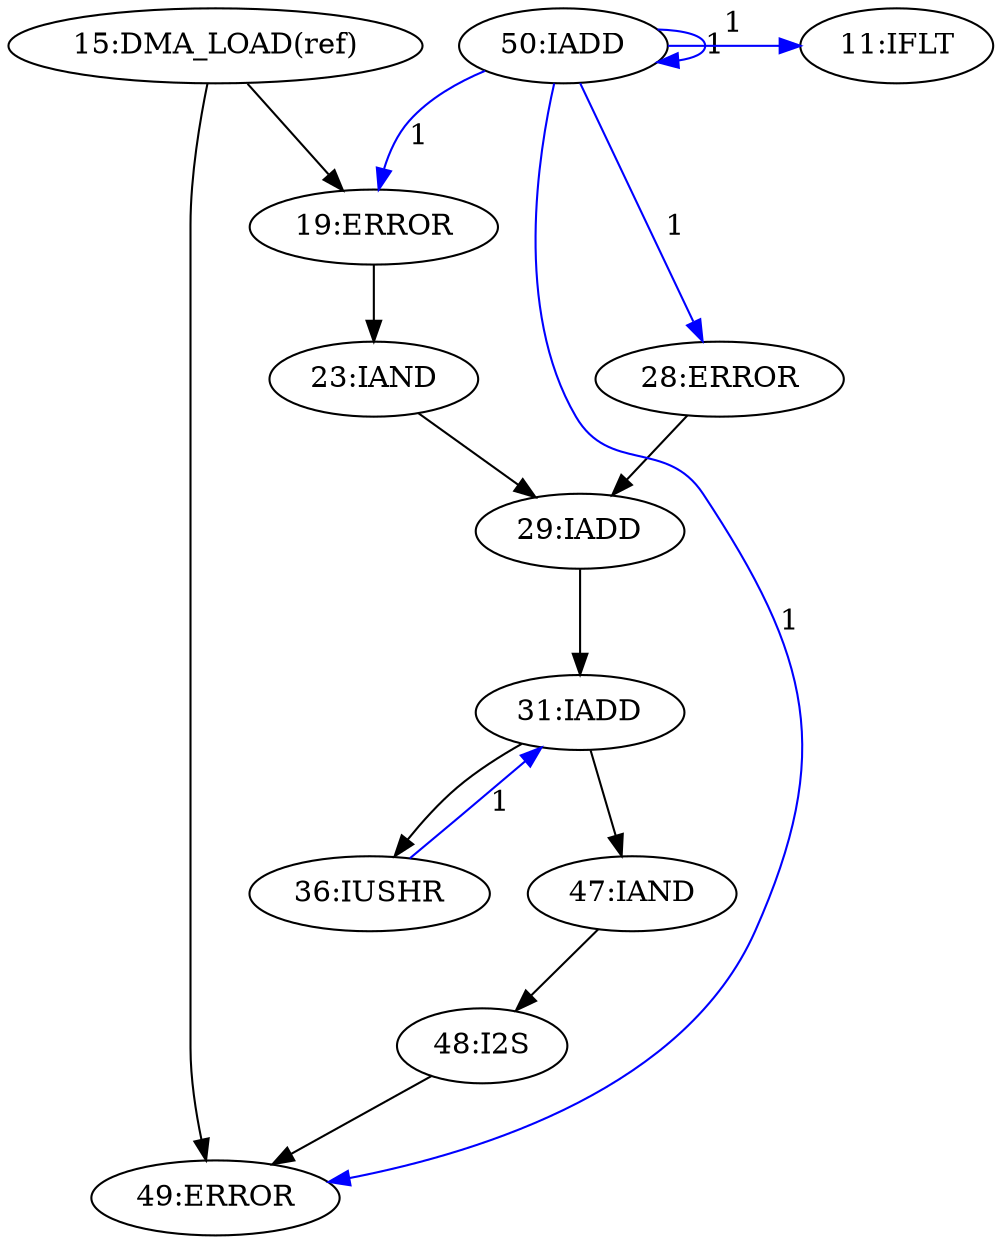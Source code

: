 digraph depgraph {
n0 [label="48:I2S"];
n1 [label="47:IAND"];
n1 -> n0;
n2 [label="31:IADD"];
n2 -> n1;
n3 [label="23:IAND"];
n4 [label="19:ERROR"];
n4 -> n3;
n5 [label="29:IADD"];
n5 -> n2;
n6 [label="49:ERROR"];
n7 [label="15:DMA_LOAD(ref)"];
n7 -> n6;
n0 -> n6;
n3 -> n5;
n8 [label="28:ERROR"];
n8 -> n5;
n7 -> n4;
n9 [label="36:IUSHR"];
n2 -> n9;
n9 -> n2 [constraint=false,color=blue,label="1"];
n10 [label="50:IADD"];
n11 [label="11:IFLT"];
n10 -> n11 [constraint=false,color=blue,label="1"];
n10 -> n10 [constraint=false,color=blue,label="1"];
n10 -> n6 [constraint=false,color=blue,label="1"];
n10 -> n4 [constraint=false,color=blue,label="1"];
n10 -> n8 [constraint=false,color=blue,label="1"];
}